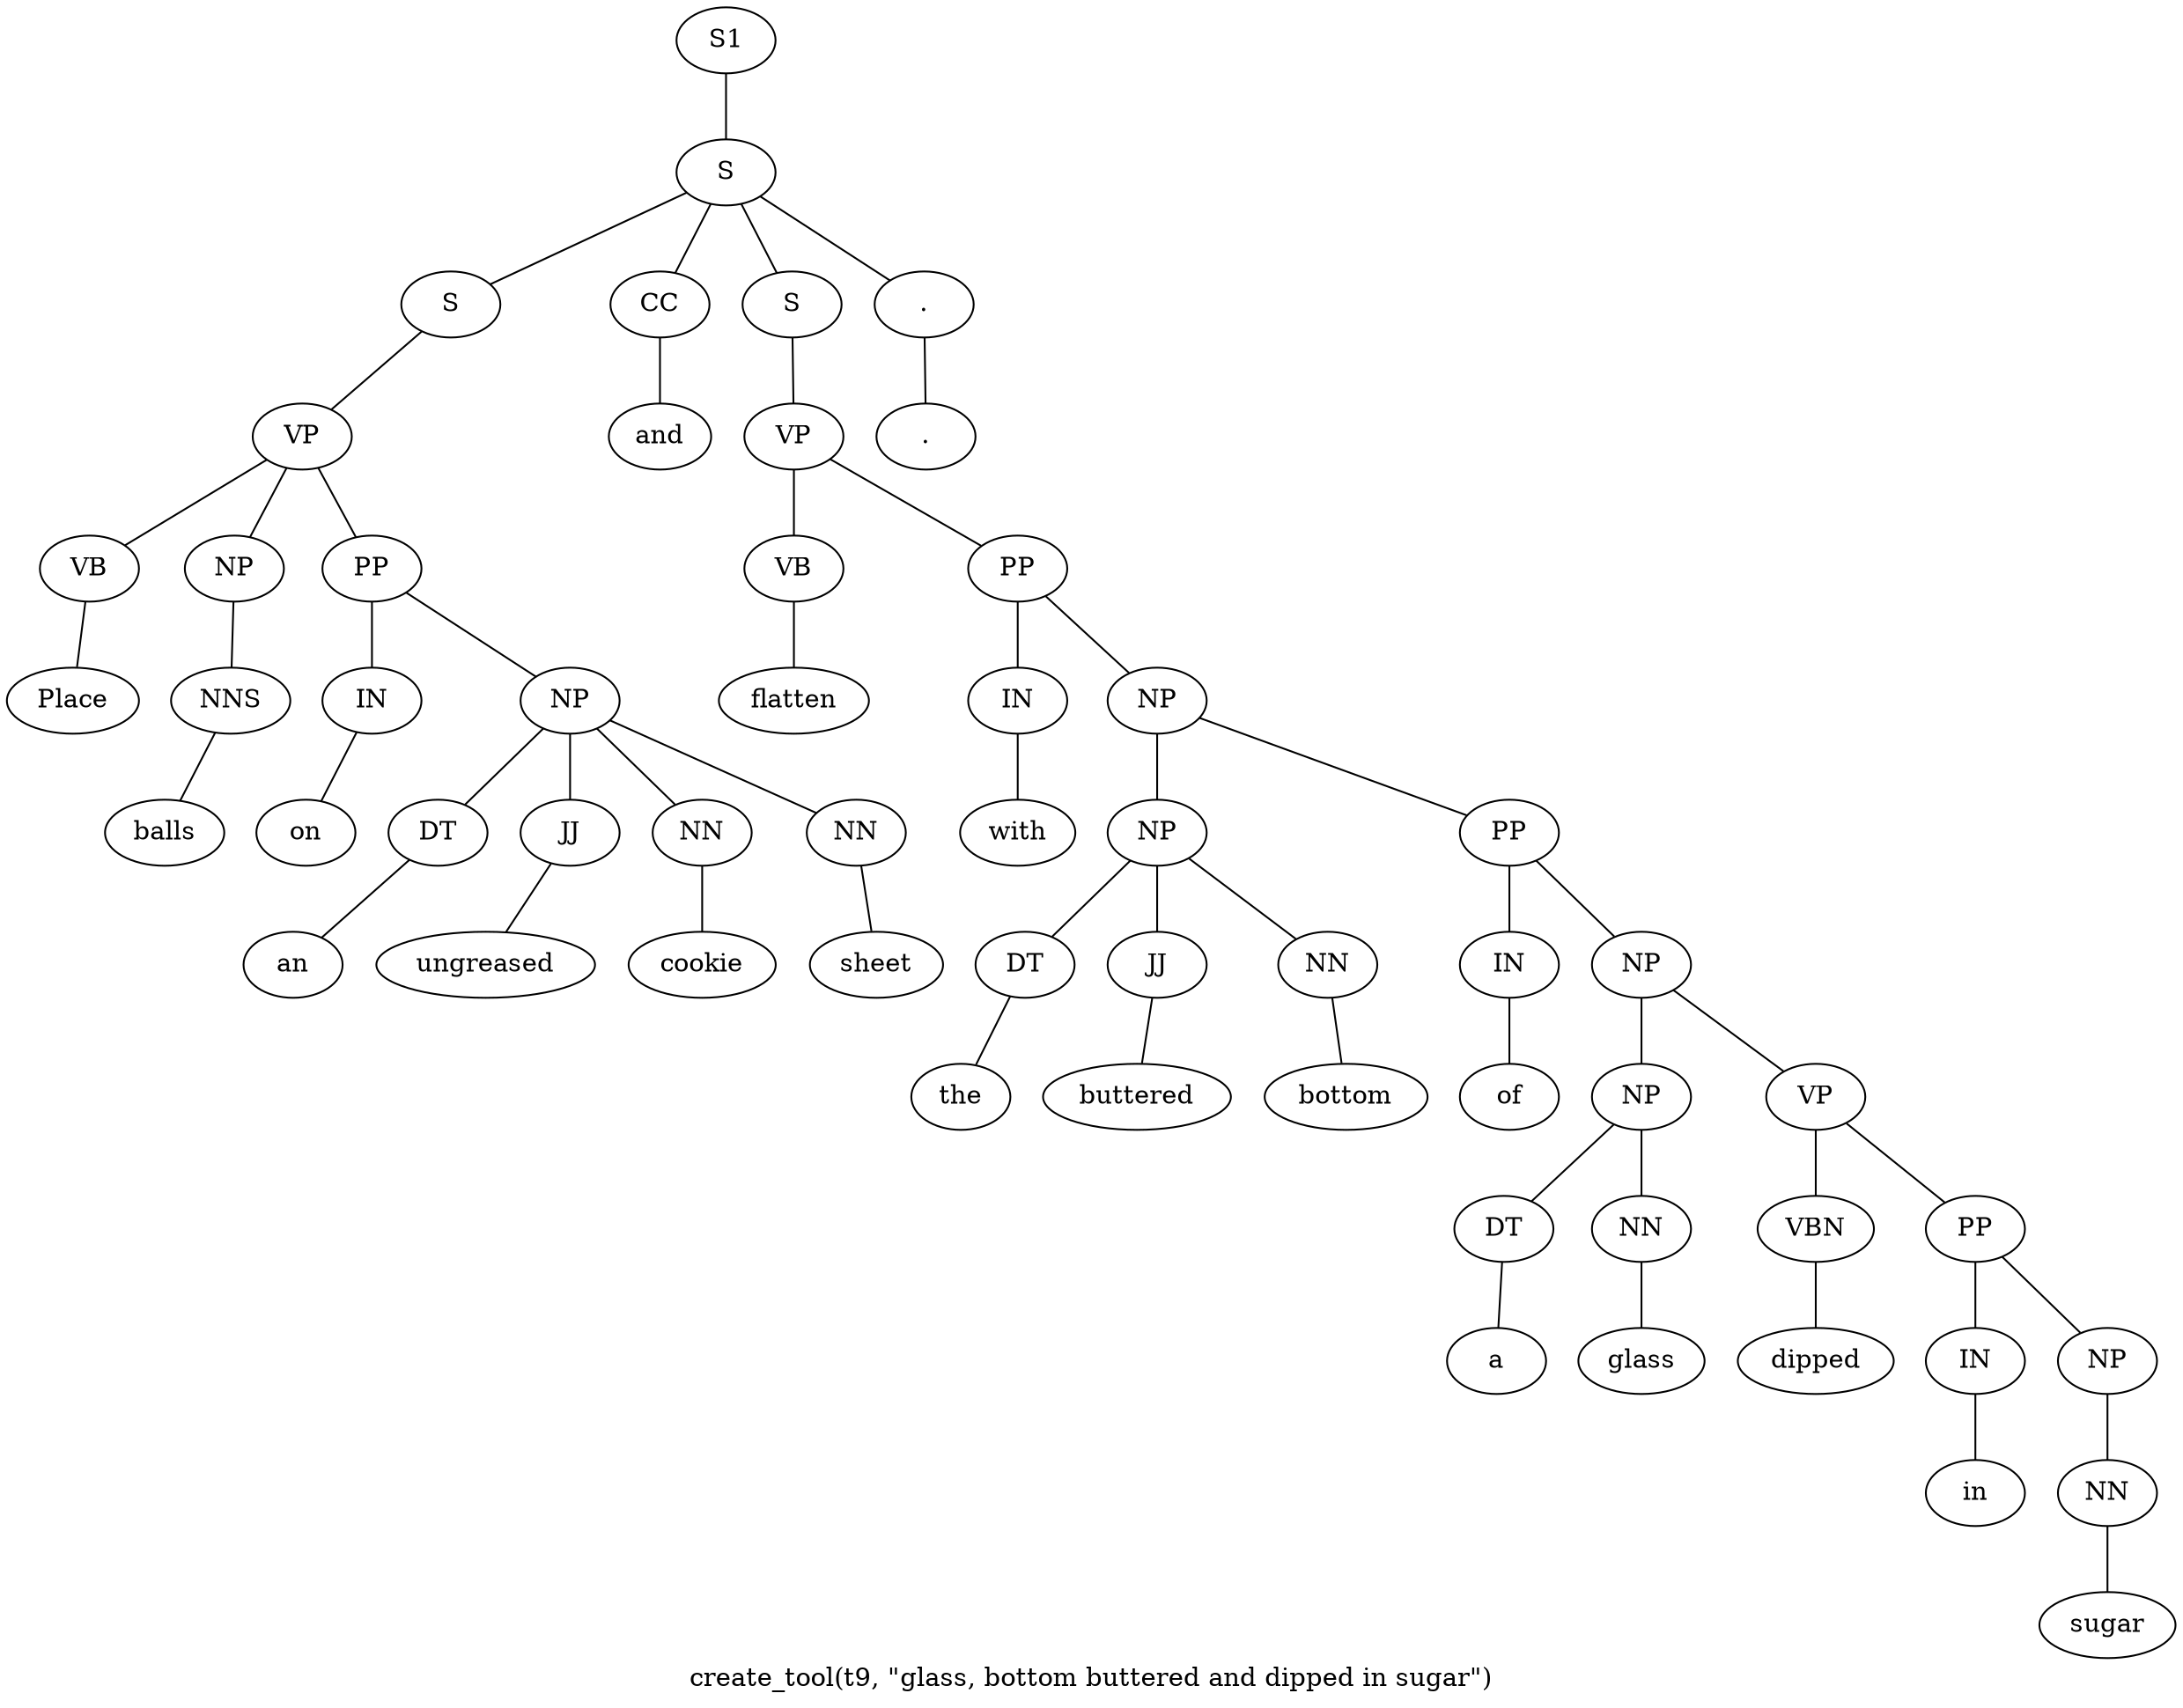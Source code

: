 graph SyntaxGraph {
	label = "create_tool(t9, \"glass, bottom buttered and dipped in sugar\")";
	Node0 [label="S1"];
	Node1 [label="S"];
	Node2 [label="S"];
	Node3 [label="VP"];
	Node4 [label="VB"];
	Node5 [label="Place"];
	Node6 [label="NP"];
	Node7 [label="NNS"];
	Node8 [label="balls"];
	Node9 [label="PP"];
	Node10 [label="IN"];
	Node11 [label="on"];
	Node12 [label="NP"];
	Node13 [label="DT"];
	Node14 [label="an"];
	Node15 [label="JJ"];
	Node16 [label="ungreased"];
	Node17 [label="NN"];
	Node18 [label="cookie"];
	Node19 [label="NN"];
	Node20 [label="sheet"];
	Node21 [label="CC"];
	Node22 [label="and"];
	Node23 [label="S"];
	Node24 [label="VP"];
	Node25 [label="VB"];
	Node26 [label="flatten"];
	Node27 [label="PP"];
	Node28 [label="IN"];
	Node29 [label="with"];
	Node30 [label="NP"];
	Node31 [label="NP"];
	Node32 [label="DT"];
	Node33 [label="the"];
	Node34 [label="JJ"];
	Node35 [label="buttered"];
	Node36 [label="NN"];
	Node37 [label="bottom"];
	Node38 [label="PP"];
	Node39 [label="IN"];
	Node40 [label="of"];
	Node41 [label="NP"];
	Node42 [label="NP"];
	Node43 [label="DT"];
	Node44 [label="a"];
	Node45 [label="NN"];
	Node46 [label="glass"];
	Node47 [label="VP"];
	Node48 [label="VBN"];
	Node49 [label="dipped"];
	Node50 [label="PP"];
	Node51 [label="IN"];
	Node52 [label="in"];
	Node53 [label="NP"];
	Node54 [label="NN"];
	Node55 [label="sugar"];
	Node56 [label="."];
	Node57 [label="."];

	Node0 -- Node1;
	Node1 -- Node2;
	Node1 -- Node21;
	Node1 -- Node23;
	Node1 -- Node56;
	Node2 -- Node3;
	Node3 -- Node4;
	Node3 -- Node6;
	Node3 -- Node9;
	Node4 -- Node5;
	Node6 -- Node7;
	Node7 -- Node8;
	Node9 -- Node10;
	Node9 -- Node12;
	Node10 -- Node11;
	Node12 -- Node13;
	Node12 -- Node15;
	Node12 -- Node17;
	Node12 -- Node19;
	Node13 -- Node14;
	Node15 -- Node16;
	Node17 -- Node18;
	Node19 -- Node20;
	Node21 -- Node22;
	Node23 -- Node24;
	Node24 -- Node25;
	Node24 -- Node27;
	Node25 -- Node26;
	Node27 -- Node28;
	Node27 -- Node30;
	Node28 -- Node29;
	Node30 -- Node31;
	Node30 -- Node38;
	Node31 -- Node32;
	Node31 -- Node34;
	Node31 -- Node36;
	Node32 -- Node33;
	Node34 -- Node35;
	Node36 -- Node37;
	Node38 -- Node39;
	Node38 -- Node41;
	Node39 -- Node40;
	Node41 -- Node42;
	Node41 -- Node47;
	Node42 -- Node43;
	Node42 -- Node45;
	Node43 -- Node44;
	Node45 -- Node46;
	Node47 -- Node48;
	Node47 -- Node50;
	Node48 -- Node49;
	Node50 -- Node51;
	Node50 -- Node53;
	Node51 -- Node52;
	Node53 -- Node54;
	Node54 -- Node55;
	Node56 -- Node57;
}